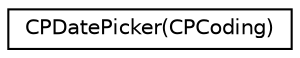 digraph "Graphical Class Hierarchy"
{
  edge [fontname="Helvetica",fontsize="10",labelfontname="Helvetica",labelfontsize="10"];
  node [fontname="Helvetica",fontsize="10",shape=record];
  rankdir="LR";
  Node1 [label="CPDatePicker(CPCoding)",height=0.2,width=0.4,color="black", fillcolor="white", style="filled",URL="$category_c_p_date_picker_07_c_p_coding_08.html"];
}
